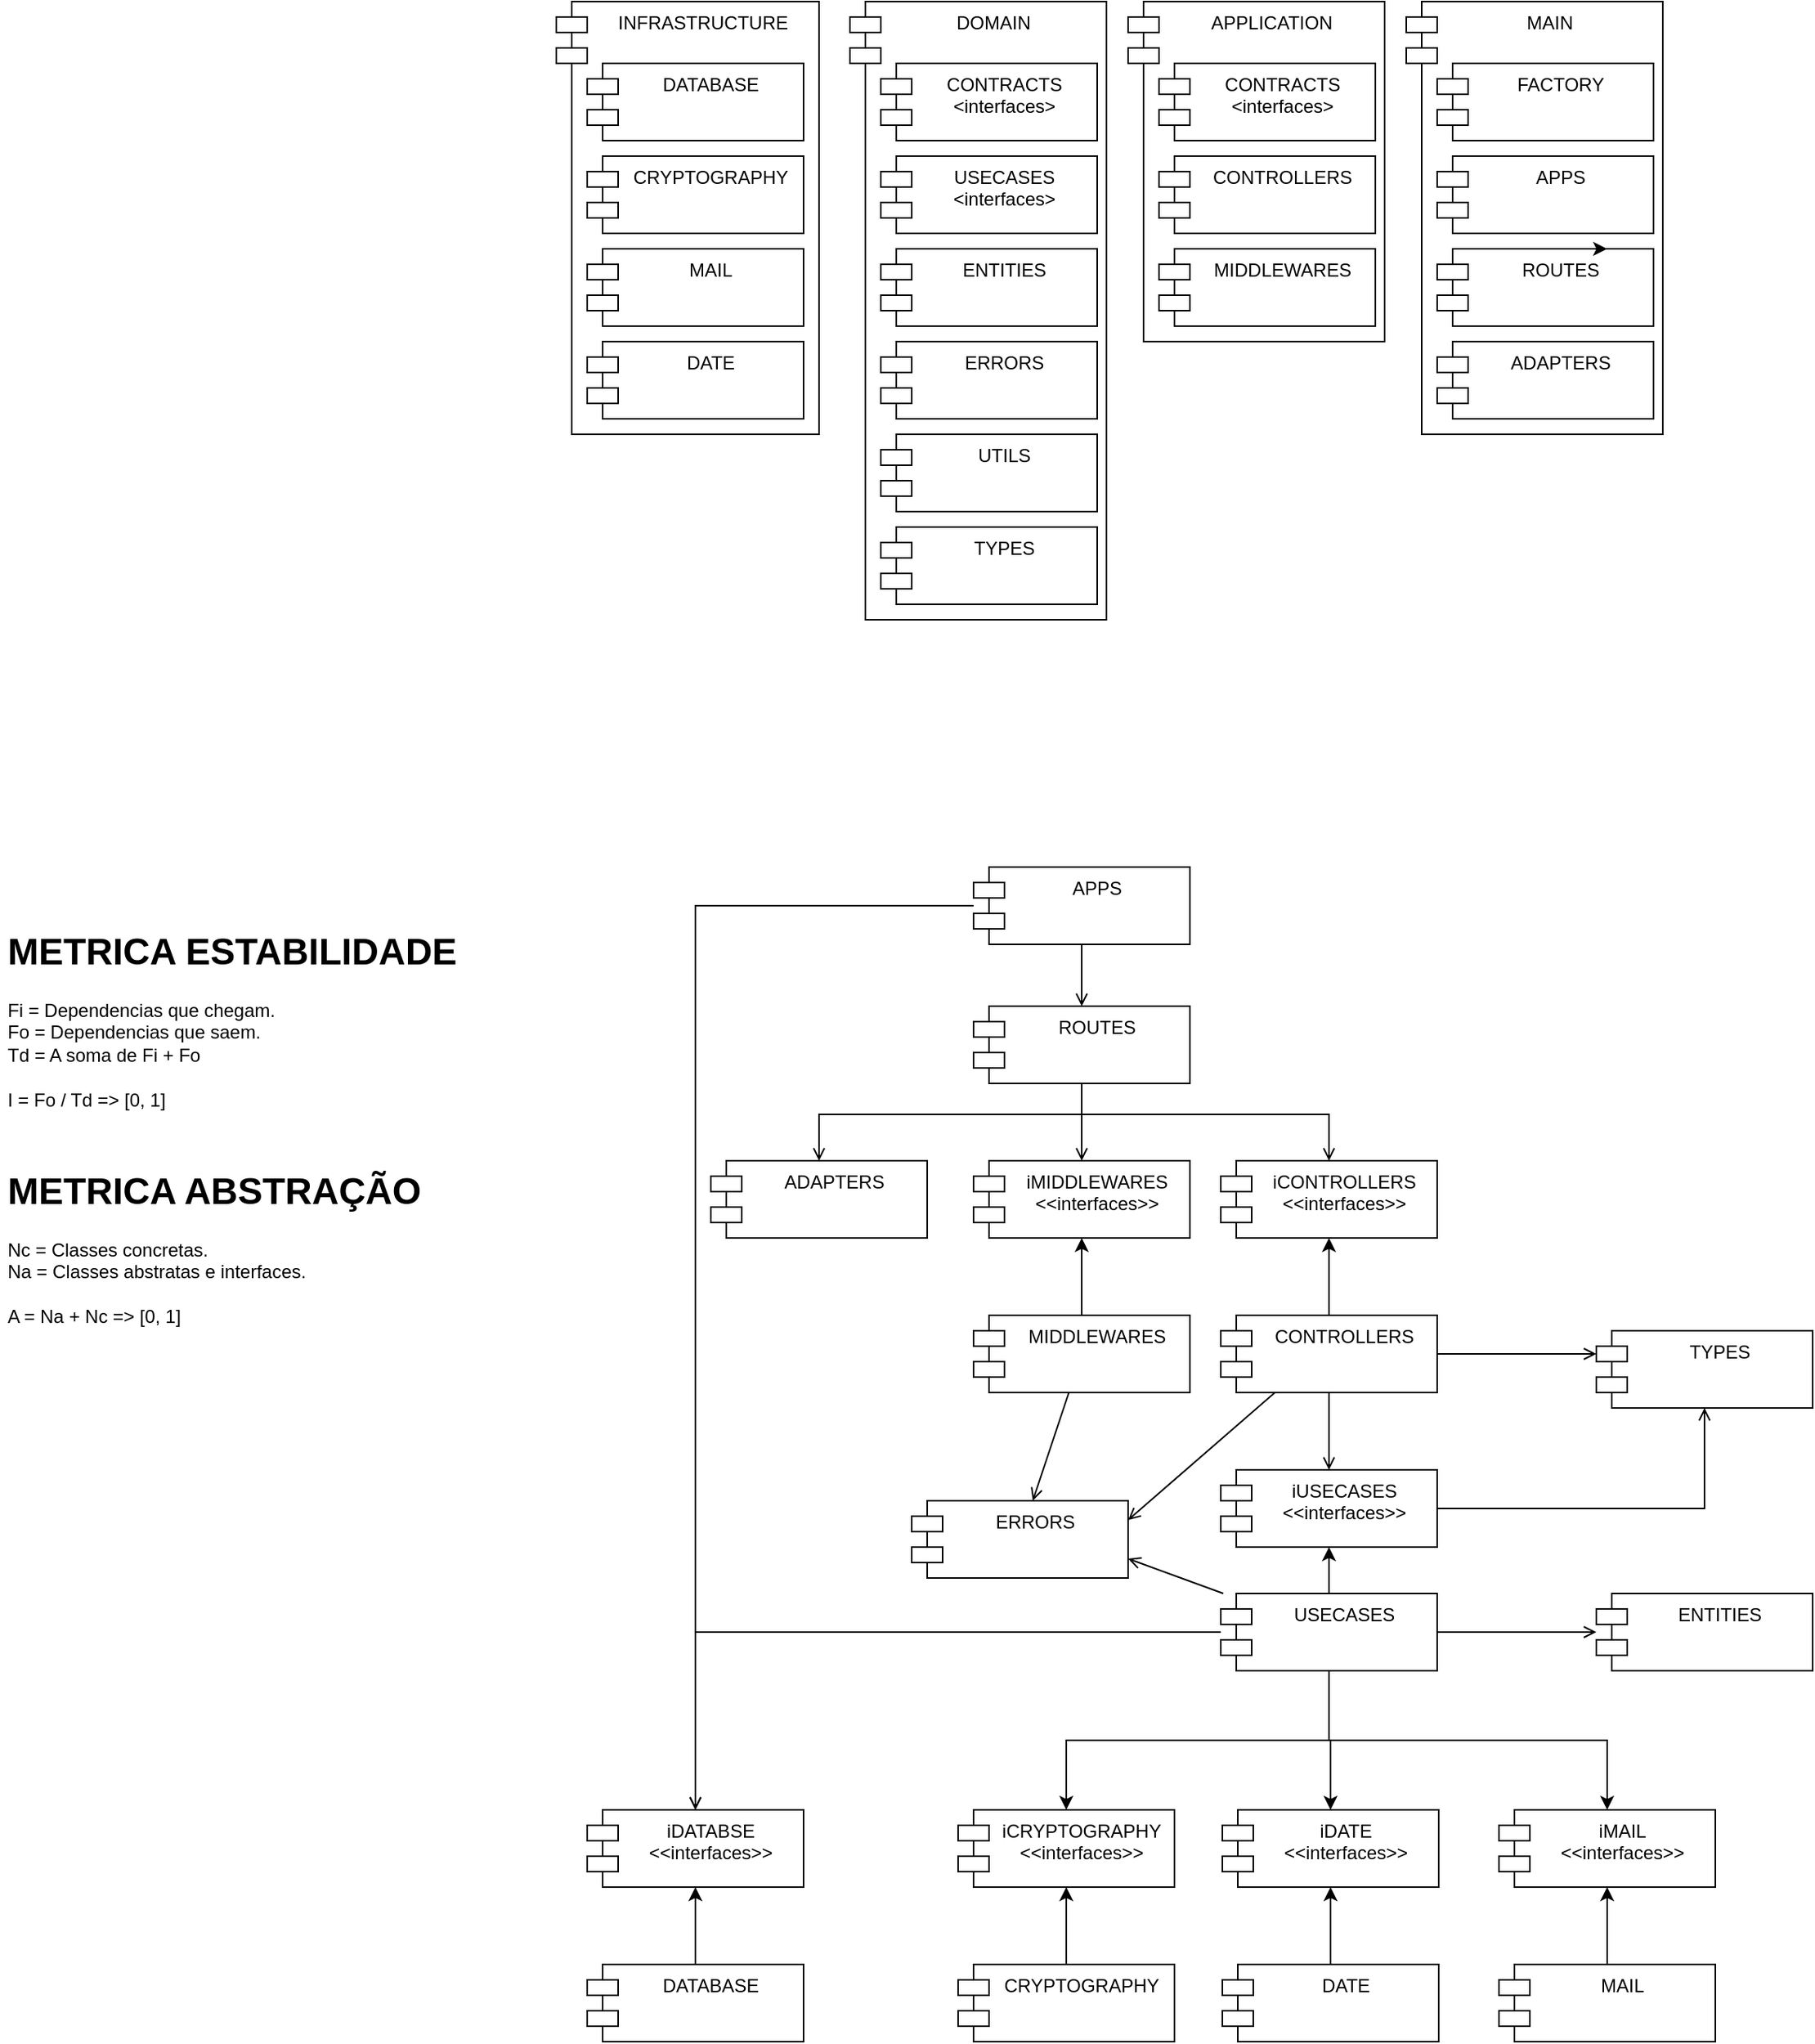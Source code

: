 <mxfile version="20.8.16" type="device" pages="3"><diagram id="VElia8C9AFNVrnkQ652E" name="Diagrama de componentes"><mxGraphModel dx="1668" dy="565" grid="1" gridSize="10" guides="1" tooltips="1" connect="1" arrows="1" fold="1" page="0" pageScale="1" pageWidth="827" pageHeight="1169" math="0" shadow="0"><root><mxCell id="0"/><mxCell id="1" parent="0"/><mxCell id="bzupUNfqwaUXeUByAoge-1" value="INFRASTRUCTURE" style="shape=module;align=left;spacingLeft=20;align=center;verticalAlign=top;" parent="1" vertex="1"><mxGeometry x="400" y="640" width="170" height="280" as="geometry"/></mxCell><mxCell id="bzupUNfqwaUXeUByAoge-2" value="CRYPTOGRAPHY" style="shape=module;align=left;spacingLeft=20;align=center;verticalAlign=top;" parent="1" vertex="1"><mxGeometry x="420" y="740" width="140" height="50" as="geometry"/></mxCell><mxCell id="bzupUNfqwaUXeUByAoge-3" value="DATABASE" style="shape=module;align=left;spacingLeft=20;align=center;verticalAlign=top;" parent="1" vertex="1"><mxGeometry x="420" y="680" width="140" height="50" as="geometry"/></mxCell><mxCell id="bzupUNfqwaUXeUByAoge-4" value="DOMAIN" style="shape=module;align=left;spacingLeft=20;align=center;verticalAlign=top;" parent="1" vertex="1"><mxGeometry x="590" y="640" width="166" height="400" as="geometry"/></mxCell><mxCell id="bzupUNfqwaUXeUByAoge-5" value="USECASES&#10;&lt;interfaces&gt;" style="shape=module;align=left;spacingLeft=20;align=center;verticalAlign=top;" parent="1" vertex="1"><mxGeometry x="610" y="740" width="140" height="50" as="geometry"/></mxCell><mxCell id="bzupUNfqwaUXeUByAoge-6" value="ENTITIES" style="shape=module;align=left;spacingLeft=20;align=center;verticalAlign=top;" parent="1" vertex="1"><mxGeometry x="610" y="800" width="140" height="50" as="geometry"/></mxCell><mxCell id="bzupUNfqwaUXeUByAoge-7" value="MAIL" style="shape=module;align=left;spacingLeft=20;align=center;verticalAlign=top;" parent="1" vertex="1"><mxGeometry x="420" y="800" width="140" height="50" as="geometry"/></mxCell><mxCell id="bzupUNfqwaUXeUByAoge-8" value="DATE" style="shape=module;align=left;spacingLeft=20;align=center;verticalAlign=top;" parent="1" vertex="1"><mxGeometry x="420" y="860" width="140" height="50" as="geometry"/></mxCell><mxCell id="bzupUNfqwaUXeUByAoge-9" value="ERRORS" style="shape=module;align=left;spacingLeft=20;align=center;verticalAlign=top;" parent="1" vertex="1"><mxGeometry x="610" y="860" width="140" height="50" as="geometry"/></mxCell><mxCell id="bzupUNfqwaUXeUByAoge-10" value="UTILS" style="shape=module;align=left;spacingLeft=20;align=center;verticalAlign=top;" parent="1" vertex="1"><mxGeometry x="610" y="920" width="140" height="50" as="geometry"/></mxCell><mxCell id="bzupUNfqwaUXeUByAoge-11" value="TYPES" style="shape=module;align=left;spacingLeft=20;align=center;verticalAlign=top;" parent="1" vertex="1"><mxGeometry x="610" y="980" width="140" height="50" as="geometry"/></mxCell><mxCell id="bzupUNfqwaUXeUByAoge-12" value="CONTRACTS&#10;&lt;interfaces&gt;" style="shape=module;align=left;spacingLeft=20;align=center;verticalAlign=top;" parent="1" vertex="1"><mxGeometry x="610" y="680" width="140" height="50" as="geometry"/></mxCell><mxCell id="bzupUNfqwaUXeUByAoge-13" value="APPLICATION" style="shape=module;align=left;spacingLeft=20;align=center;verticalAlign=top;" parent="1" vertex="1"><mxGeometry x="770" y="640" width="166" height="220" as="geometry"/></mxCell><mxCell id="bzupUNfqwaUXeUByAoge-14" value="CONTRACTS&#10;&lt;interfaces&gt;" style="shape=module;align=left;spacingLeft=20;align=center;verticalAlign=top;" parent="1" vertex="1"><mxGeometry x="790" y="680" width="140" height="50" as="geometry"/></mxCell><mxCell id="bzupUNfqwaUXeUByAoge-15" value="MIDDLEWARES" style="shape=module;align=left;spacingLeft=20;align=center;verticalAlign=top;" parent="1" vertex="1"><mxGeometry x="790" y="800" width="140" height="50" as="geometry"/></mxCell><mxCell id="bzupUNfqwaUXeUByAoge-16" value="CONTROLLERS" style="shape=module;align=left;spacingLeft=20;align=center;verticalAlign=top;" parent="1" vertex="1"><mxGeometry x="790" y="740" width="140" height="50" as="geometry"/></mxCell><mxCell id="bzupUNfqwaUXeUByAoge-17" value="MAIN" style="shape=module;align=left;spacingLeft=20;align=center;verticalAlign=top;" parent="1" vertex="1"><mxGeometry x="950" y="640" width="166" height="280" as="geometry"/></mxCell><mxCell id="bzupUNfqwaUXeUByAoge-18" value="FACTORY" style="shape=module;align=left;spacingLeft=20;align=center;verticalAlign=top;" parent="1" vertex="1"><mxGeometry x="970" y="680" width="140" height="50" as="geometry"/></mxCell><mxCell id="bzupUNfqwaUXeUByAoge-19" value="APPS" style="shape=module;align=left;spacingLeft=20;align=center;verticalAlign=top;" parent="1" vertex="1"><mxGeometry x="970" y="740" width="140" height="50" as="geometry"/></mxCell><mxCell id="bzupUNfqwaUXeUByAoge-20" value="ROUTES" style="shape=module;align=left;spacingLeft=20;align=center;verticalAlign=top;" parent="1" vertex="1"><mxGeometry x="970" y="800" width="140" height="50" as="geometry"/></mxCell><mxCell id="bzupUNfqwaUXeUByAoge-21" value="ADAPTERS" style="shape=module;align=left;spacingLeft=20;align=center;verticalAlign=top;" parent="1" vertex="1"><mxGeometry x="970" y="860" width="140" height="50" as="geometry"/></mxCell><mxCell id="bzupUNfqwaUXeUByAoge-22" value="" style="edgeStyle=none;orthogonalLoop=1;jettySize=auto;html=1;rounded=0;" parent="1" edge="1"><mxGeometry width="80" relative="1" as="geometry"><mxPoint x="1000" y="800" as="sourcePoint"/><mxPoint x="1080" y="800" as="targetPoint"/><Array as="points"/></mxGeometry></mxCell><mxCell id="Pc6xM7yI44NEJsOnrkXU-22" style="edgeStyle=orthogonalEdgeStyle;rounded=0;orthogonalLoop=1;jettySize=auto;html=1;" parent="1" source="14QRHQnHS9irJhKtYk4u-1" target="Pc6xM7yI44NEJsOnrkXU-20" edge="1"><mxGeometry relative="1" as="geometry"/></mxCell><mxCell id="14QRHQnHS9irJhKtYk4u-1" value="DATABASE" style="shape=module;align=left;spacingLeft=20;align=center;verticalAlign=top;" parent="1" vertex="1"><mxGeometry x="420" y="1910" width="140" height="50" as="geometry"/></mxCell><mxCell id="14QRHQnHS9irJhKtYk4u-5" style="edgeStyle=orthogonalEdgeStyle;rounded=0;orthogonalLoop=1;jettySize=auto;html=1;endArrow=open;endFill=0;" parent="1" source="14QRHQnHS9irJhKtYk4u-2" target="14QRHQnHS9irJhKtYk4u-4" edge="1"><mxGeometry relative="1" as="geometry"/></mxCell><mxCell id="14QRHQnHS9irJhKtYk4u-20" style="edgeStyle=orthogonalEdgeStyle;rounded=0;orthogonalLoop=1;jettySize=auto;html=1;endArrow=open;endFill=0;" parent="1" source="14QRHQnHS9irJhKtYk4u-2" target="Pc6xM7yI44NEJsOnrkXU-20" edge="1"><mxGeometry relative="1" as="geometry"/></mxCell><mxCell id="14QRHQnHS9irJhKtYk4u-2" value="APPS" style="shape=module;align=left;spacingLeft=20;align=center;verticalAlign=top;" parent="1" vertex="1"><mxGeometry x="670" y="1200" width="140" height="50" as="geometry"/></mxCell><mxCell id="8gjTuUA5dMGBOC_g-WDx-4" style="edgeStyle=orthogonalEdgeStyle;rounded=0;orthogonalLoop=1;jettySize=auto;html=1;endArrow=open;endFill=0;" parent="1" source="14QRHQnHS9irJhKtYk4u-4" target="Pc6xM7yI44NEJsOnrkXU-25" edge="1"><mxGeometry relative="1" as="geometry"/></mxCell><mxCell id="8gjTuUA5dMGBOC_g-WDx-5" style="edgeStyle=orthogonalEdgeStyle;rounded=0;orthogonalLoop=1;jettySize=auto;html=1;endArrow=open;endFill=0;" parent="1" source="14QRHQnHS9irJhKtYk4u-4" target="14QRHQnHS9irJhKtYk4u-9" edge="1"><mxGeometry relative="1" as="geometry"><Array as="points"><mxPoint x="740" y="1360"/><mxPoint x="570" y="1360"/></Array></mxGeometry></mxCell><mxCell id="8gjTuUA5dMGBOC_g-WDx-6" style="edgeStyle=orthogonalEdgeStyle;rounded=0;orthogonalLoop=1;jettySize=auto;html=1;endArrow=open;endFill=0;entryX=0.5;entryY=0;entryDx=0;entryDy=0;" parent="1" source="14QRHQnHS9irJhKtYk4u-4" target="Pc6xM7yI44NEJsOnrkXU-23" edge="1"><mxGeometry relative="1" as="geometry"><Array as="points"><mxPoint x="740" y="1360"/><mxPoint x="900" y="1360"/><mxPoint x="900" y="1380"/></Array></mxGeometry></mxCell><mxCell id="14QRHQnHS9irJhKtYk4u-4" value="ROUTES" style="shape=module;align=left;spacingLeft=20;align=center;verticalAlign=top;" parent="1" vertex="1"><mxGeometry x="670" y="1290" width="140" height="50" as="geometry"/></mxCell><mxCell id="14QRHQnHS9irJhKtYk4u-9" value="ADAPTERS" style="shape=module;align=left;spacingLeft=20;align=center;verticalAlign=top;" parent="1" vertex="1"><mxGeometry x="500" y="1390" width="140" height="50" as="geometry"/></mxCell><mxCell id="14QRHQnHS9irJhKtYk4u-24" style="edgeStyle=orthogonalEdgeStyle;rounded=0;orthogonalLoop=1;jettySize=auto;html=1;endArrow=open;endFill=0;entryX=0.5;entryY=0;entryDx=0;entryDy=0;" parent="1" source="14QRHQnHS9irJhKtYk4u-10" target="Pc6xM7yI44NEJsOnrkXU-1" edge="1"><mxGeometry relative="1" as="geometry"/></mxCell><mxCell id="14QRHQnHS9irJhKtYk4u-48" style="rounded=0;orthogonalLoop=1;jettySize=auto;html=1;endArrow=open;endFill=0;exitX=0.25;exitY=1;exitDx=0;exitDy=0;entryX=1;entryY=0.25;entryDx=0;entryDy=0;" parent="1" source="14QRHQnHS9irJhKtYk4u-10" target="14QRHQnHS9irJhKtYk4u-43" edge="1"><mxGeometry relative="1" as="geometry"/></mxCell><mxCell id="14QRHQnHS9irJhKtYk4u-52" style="edgeStyle=orthogonalEdgeStyle;rounded=0;orthogonalLoop=1;jettySize=auto;html=1;endArrow=open;endFill=0;entryX=0;entryY=0;entryDx=0;entryDy=15;entryPerimeter=0;" parent="1" source="14QRHQnHS9irJhKtYk4u-10" target="14QRHQnHS9irJhKtYk4u-51" edge="1"><mxGeometry relative="1" as="geometry"/></mxCell><mxCell id="Pc6xM7yI44NEJsOnrkXU-24" style="edgeStyle=orthogonalEdgeStyle;rounded=0;orthogonalLoop=1;jettySize=auto;html=1;" parent="1" source="14QRHQnHS9irJhKtYk4u-10" target="Pc6xM7yI44NEJsOnrkXU-23" edge="1"><mxGeometry relative="1" as="geometry"/></mxCell><mxCell id="14QRHQnHS9irJhKtYk4u-10" value="CONTROLLERS" style="shape=module;align=left;spacingLeft=20;align=center;verticalAlign=top;" parent="1" vertex="1"><mxGeometry x="830" y="1490" width="140" height="50" as="geometry"/></mxCell><mxCell id="14QRHQnHS9irJhKtYk4u-45" style="rounded=0;orthogonalLoop=1;jettySize=auto;html=1;endArrow=open;endFill=0;" parent="1" source="14QRHQnHS9irJhKtYk4u-11" target="14QRHQnHS9irJhKtYk4u-43" edge="1"><mxGeometry relative="1" as="geometry"/></mxCell><mxCell id="Pc6xM7yI44NEJsOnrkXU-26" style="edgeStyle=orthogonalEdgeStyle;rounded=0;orthogonalLoop=1;jettySize=auto;html=1;" parent="1" source="14QRHQnHS9irJhKtYk4u-11" target="Pc6xM7yI44NEJsOnrkXU-25" edge="1"><mxGeometry relative="1" as="geometry"/></mxCell><mxCell id="14QRHQnHS9irJhKtYk4u-11" value="MIDDLEWARES" style="shape=module;align=left;spacingLeft=20;align=center;verticalAlign=top;" parent="1" vertex="1"><mxGeometry x="670" y="1490" width="140" height="50" as="geometry"/></mxCell><mxCell id="14QRHQnHS9irJhKtYk4u-25" style="edgeStyle=orthogonalEdgeStyle;rounded=0;orthogonalLoop=1;jettySize=auto;html=1;endArrow=open;endFill=0;entryX=0.5;entryY=0;entryDx=0;entryDy=0;" parent="1" source="14QRHQnHS9irJhKtYk4u-18" target="Pc6xM7yI44NEJsOnrkXU-20" edge="1"><mxGeometry relative="1" as="geometry"/></mxCell><mxCell id="14QRHQnHS9irJhKtYk4u-35" style="edgeStyle=orthogonalEdgeStyle;rounded=0;orthogonalLoop=1;jettySize=auto;html=1;endArrow=open;endFill=0;" parent="1" source="14QRHQnHS9irJhKtYk4u-18" target="14QRHQnHS9irJhKtYk4u-30" edge="1"><mxGeometry relative="1" as="geometry"/></mxCell><mxCell id="14QRHQnHS9irJhKtYk4u-47" style="rounded=0;orthogonalLoop=1;jettySize=auto;html=1;endArrow=open;endFill=0;entryX=1;entryY=0.75;entryDx=0;entryDy=0;" parent="1" source="14QRHQnHS9irJhKtYk4u-18" target="14QRHQnHS9irJhKtYk4u-43" edge="1"><mxGeometry relative="1" as="geometry"><mxPoint x="810" y="1600" as="targetPoint"/></mxGeometry></mxCell><mxCell id="14QRHQnHS9irJhKtYk4u-53" style="rounded=0;orthogonalLoop=1;jettySize=auto;html=1;endArrow=open;endFill=0;exitX=1;exitY=0.5;exitDx=0;exitDy=0;edgeStyle=orthogonalEdgeStyle;" parent="1" source="Pc6xM7yI44NEJsOnrkXU-1" target="14QRHQnHS9irJhKtYk4u-51" edge="1"><mxGeometry relative="1" as="geometry"/></mxCell><mxCell id="Pc6xM7yI44NEJsOnrkXU-2" style="edgeStyle=orthogonalEdgeStyle;rounded=0;orthogonalLoop=1;jettySize=auto;html=1;" parent="1" source="14QRHQnHS9irJhKtYk4u-18" target="Pc6xM7yI44NEJsOnrkXU-1" edge="1"><mxGeometry relative="1" as="geometry"/></mxCell><mxCell id="Pc6xM7yI44NEJsOnrkXU-14" style="edgeStyle=orthogonalEdgeStyle;rounded=0;orthogonalLoop=1;jettySize=auto;html=1;exitX=0.5;exitY=1;exitDx=0;exitDy=0;" parent="1" source="14QRHQnHS9irJhKtYk4u-18" target="Pc6xM7yI44NEJsOnrkXU-4" edge="1"><mxGeometry relative="1" as="geometry"/></mxCell><mxCell id="Pc6xM7yI44NEJsOnrkXU-15" style="edgeStyle=orthogonalEdgeStyle;rounded=0;orthogonalLoop=1;jettySize=auto;html=1;" parent="1" source="14QRHQnHS9irJhKtYk4u-18" target="Pc6xM7yI44NEJsOnrkXU-9" edge="1"><mxGeometry relative="1" as="geometry"/></mxCell><mxCell id="Pc6xM7yI44NEJsOnrkXU-16" style="edgeStyle=orthogonalEdgeStyle;rounded=0;orthogonalLoop=1;jettySize=auto;html=1;exitX=0.5;exitY=1;exitDx=0;exitDy=0;" parent="1" source="14QRHQnHS9irJhKtYk4u-18" target="Pc6xM7yI44NEJsOnrkXU-8" edge="1"><mxGeometry relative="1" as="geometry"/></mxCell><mxCell id="14QRHQnHS9irJhKtYk4u-18" value="USECASES" style="shape=module;align=left;spacingLeft=20;align=center;verticalAlign=top;" parent="1" vertex="1"><mxGeometry x="830" y="1670" width="140" height="50" as="geometry"/></mxCell><mxCell id="Pc6xM7yI44NEJsOnrkXU-17" style="edgeStyle=orthogonalEdgeStyle;rounded=0;orthogonalLoop=1;jettySize=auto;html=1;" parent="1" source="14QRHQnHS9irJhKtYk4u-26" target="Pc6xM7yI44NEJsOnrkXU-4" edge="1"><mxGeometry relative="1" as="geometry"/></mxCell><mxCell id="14QRHQnHS9irJhKtYk4u-26" value="CRYPTOGRAPHY" style="shape=module;align=left;spacingLeft=20;align=center;verticalAlign=top;" parent="1" vertex="1"><mxGeometry x="660" y="1910" width="140" height="50" as="geometry"/></mxCell><mxCell id="14QRHQnHS9irJhKtYk4u-30" value="ENTITIES" style="shape=module;align=left;spacingLeft=20;align=center;verticalAlign=top;" parent="1" vertex="1"><mxGeometry x="1073" y="1670" width="140" height="50" as="geometry"/></mxCell><mxCell id="Pc6xM7yI44NEJsOnrkXU-19" style="edgeStyle=orthogonalEdgeStyle;rounded=0;orthogonalLoop=1;jettySize=auto;html=1;" parent="1" source="14QRHQnHS9irJhKtYk4u-32" target="Pc6xM7yI44NEJsOnrkXU-8" edge="1"><mxGeometry relative="1" as="geometry"/></mxCell><mxCell id="14QRHQnHS9irJhKtYk4u-32" value="MAIL" style="shape=module;align=left;spacingLeft=20;align=center;verticalAlign=top;" parent="1" vertex="1"><mxGeometry x="1010" y="1910" width="140" height="50" as="geometry"/></mxCell><mxCell id="Pc6xM7yI44NEJsOnrkXU-18" style="edgeStyle=orthogonalEdgeStyle;rounded=0;orthogonalLoop=1;jettySize=auto;html=1;" parent="1" source="14QRHQnHS9irJhKtYk4u-37" target="Pc6xM7yI44NEJsOnrkXU-9" edge="1"><mxGeometry relative="1" as="geometry"/></mxCell><mxCell id="14QRHQnHS9irJhKtYk4u-37" value="DATE" style="shape=module;align=left;spacingLeft=20;align=center;verticalAlign=top;" parent="1" vertex="1"><mxGeometry x="831" y="1910" width="140" height="50" as="geometry"/></mxCell><mxCell id="14QRHQnHS9irJhKtYk4u-43" value="ERRORS" style="shape=module;align=left;spacingLeft=20;align=center;verticalAlign=top;" parent="1" vertex="1"><mxGeometry x="630" y="1610" width="140" height="50" as="geometry"/></mxCell><mxCell id="14QRHQnHS9irJhKtYk4u-51" value="TYPES" style="shape=module;align=left;spacingLeft=20;align=center;verticalAlign=top;" parent="1" vertex="1"><mxGeometry x="1073" y="1500" width="140" height="50" as="geometry"/></mxCell><mxCell id="Pc6xM7yI44NEJsOnrkXU-1" value="iUSECASES&#10;&lt;&lt;interfaces&gt;&gt;" style="shape=module;align=left;spacingLeft=20;align=center;verticalAlign=top;" parent="1" vertex="1"><mxGeometry x="830" y="1590" width="140" height="50" as="geometry"/></mxCell><mxCell id="Pc6xM7yI44NEJsOnrkXU-4" value="iCRYPTOGRAPHY&#10;&lt;&lt;interfaces&gt;&gt;" style="shape=module;align=left;spacingLeft=20;align=center;verticalAlign=top;" parent="1" vertex="1"><mxGeometry x="660" y="1810" width="140" height="50" as="geometry"/></mxCell><mxCell id="Pc6xM7yI44NEJsOnrkXU-8" value="iMAIL&#10;&lt;&lt;interfaces&gt;&gt;" style="shape=module;align=left;spacingLeft=20;align=center;verticalAlign=top;" parent="1" vertex="1"><mxGeometry x="1010" y="1810" width="140" height="50" as="geometry"/></mxCell><mxCell id="Pc6xM7yI44NEJsOnrkXU-9" value="iDATE&#10;&lt;&lt;interfaces&gt;&gt;" style="shape=module;align=left;spacingLeft=20;align=center;verticalAlign=top;" parent="1" vertex="1"><mxGeometry x="831" y="1810" width="140" height="50" as="geometry"/></mxCell><mxCell id="Pc6xM7yI44NEJsOnrkXU-20" value="iDATABSE&#10;&lt;&lt;interfaces&gt;&gt;" style="shape=module;align=left;spacingLeft=20;align=center;verticalAlign=top;" parent="1" vertex="1"><mxGeometry x="420" y="1810" width="140" height="50" as="geometry"/></mxCell><mxCell id="Pc6xM7yI44NEJsOnrkXU-23" value="iCONTROLLERS&#10;&lt;&lt;interfaces&gt;&gt;" style="shape=module;align=left;spacingLeft=20;align=center;verticalAlign=top;" parent="1" vertex="1"><mxGeometry x="830" y="1390" width="140" height="50" as="geometry"/></mxCell><mxCell id="Pc6xM7yI44NEJsOnrkXU-25" value="iMIDDLEWARES&#10;&lt;&lt;interfaces&gt;&gt;" style="shape=module;align=left;spacingLeft=20;align=center;verticalAlign=top;" parent="1" vertex="1"><mxGeometry x="670" y="1390" width="140" height="50" as="geometry"/></mxCell><mxCell id="wcuoeM55fDMKhqLq_PiE-1" value="&lt;h1&gt;METRICA ESTABILIDADE&lt;/h1&gt;&lt;div&gt;Fi = Dependencias que chegam.&lt;/div&gt;&lt;div&gt;Fo = Dependencias que saem.&lt;/div&gt;&lt;div&gt;Td = A soma de Fi + Fo&lt;/div&gt;&lt;div&gt;&lt;br&gt;&lt;/div&gt;&lt;div&gt;I = Fo / Td =&amp;gt; [0, 1]&amp;nbsp;&lt;/div&gt;" style="text;html=1;strokeColor=none;fillColor=none;spacing=5;spacingTop=-20;whiteSpace=wrap;overflow=hidden;rounded=0;" vertex="1" parent="1"><mxGeometry x="40" y="1235" width="330" height="145" as="geometry"/></mxCell><mxCell id="wcuoeM55fDMKhqLq_PiE-2" value="&lt;h1&gt;METRICA ABSTRAÇÃO&lt;/h1&gt;&lt;div&gt;Nc = Classes concretas.&lt;/div&gt;&lt;div&gt;Na = Classes abstratas e interfaces.&lt;/div&gt;&lt;div&gt;&lt;br&gt;&lt;/div&gt;&lt;div&gt;A = Na + Nc =&amp;gt; [0, 1]&lt;/div&gt;" style="text;html=1;strokeColor=none;fillColor=none;spacing=5;spacingTop=-20;whiteSpace=wrap;overflow=hidden;rounded=0;" vertex="1" parent="1"><mxGeometry x="40" y="1390" width="330" height="110" as="geometry"/></mxCell></root></mxGraphModel></diagram><diagram id="5FgSBGw2F0nxni1_XpTn" name="PKG_Database"><mxGraphModel dx="1195" dy="-472" grid="1" gridSize="10" guides="1" tooltips="1" connect="1" arrows="1" fold="1" page="1" pageScale="1" pageWidth="827" pageHeight="1169" math="0" shadow="0"><root><mxCell id="0"/><mxCell id="1" parent="0"/><mxCell id="gYrp7-LQEBSV-KhqRKTe-8" value="DATABASE" style="swimlane;whiteSpace=wrap;html=1;fontSize=12;" vertex="1" parent="1"><mxGeometry x="210" y="1610" width="404" height="284" as="geometry"><mxRectangle x="210" y="1610" width="110" height="30" as="alternateBounds"/></mxGeometry></mxCell><mxCell id="gYrp7-LQEBSV-KhqRKTe-5" value="&lt;font style=&quot;&quot;&gt;&lt;font style=&quot;font-size: 12px;&quot;&gt;&amp;lt;&amp;lt;class&amp;gt;&amp;gt;&lt;/font&gt;&lt;br&gt;&lt;span style=&quot;font-size: 14px;&quot;&gt;MongoDB&lt;/span&gt;&lt;br&gt;&lt;/font&gt;" style="rounded=0;whiteSpace=wrap;html=1;" vertex="1" parent="gYrp7-LQEBSV-KhqRKTe-8"><mxGeometry x="60" y="60" width="120" height="40" as="geometry"/></mxCell><mxCell id="gYrp7-LQEBSV-KhqRKTe-7" value="&lt;font style=&quot;&quot;&gt;&lt;font style=&quot;font-size: 12px;&quot;&gt;&amp;lt;&amp;lt;interface&amp;gt;&amp;gt;&lt;/font&gt;&lt;br&gt;&lt;span style=&quot;font-size: 14px;&quot;&gt;iDatabase&lt;/span&gt;&lt;/font&gt;" style="rounded=0;whiteSpace=wrap;html=1;" vertex="1" parent="gYrp7-LQEBSV-KhqRKTe-8"><mxGeometry x="220" y="60" width="120" height="40" as="geometry"/></mxCell><mxCell id="gYrp7-LQEBSV-KhqRKTe-2" value="&lt;font style=&quot;&quot;&gt;&lt;font style=&quot;font-size: 12px;&quot;&gt;&amp;lt;&amp;lt;interface&amp;gt;&amp;gt;&lt;/font&gt;&lt;br&gt;&lt;span style=&quot;font-size: 14px;&quot;&gt;iSession&lt;/span&gt;&lt;/font&gt;" style="rounded=0;whiteSpace=wrap;html=1;" vertex="1" parent="gYrp7-LQEBSV-KhqRKTe-8"><mxGeometry x="220" y="130" width="120" height="40" as="geometry"/></mxCell><mxCell id="gYrp7-LQEBSV-KhqRKTe-3" value="&lt;font style=&quot;&quot;&gt;&lt;font style=&quot;font-size: 12px;&quot;&gt;&amp;lt;&amp;lt;interface&amp;gt;&amp;gt;&lt;/font&gt;&lt;br&gt;&lt;span style=&quot;font-size: 14px;&quot;&gt;iTransaction&lt;/span&gt;&lt;br&gt;&lt;/font&gt;" style="rounded=0;whiteSpace=wrap;html=1;" vertex="1" parent="gYrp7-LQEBSV-KhqRKTe-8"><mxGeometry x="220" y="200" width="120" height="40" as="geometry"/></mxCell><mxCell id="gYrp7-LQEBSV-KhqRKTe-4" style="edgeStyle=orthogonalEdgeStyle;rounded=0;orthogonalLoop=1;jettySize=auto;html=1;fontSize=12;endArrow=open;endFill=0;" edge="1" parent="gYrp7-LQEBSV-KhqRKTe-8" source="gYrp7-LQEBSV-KhqRKTe-5" target="gYrp7-LQEBSV-KhqRKTe-7"><mxGeometry relative="1" as="geometry"/></mxCell><mxCell id="gYrp7-LQEBSV-KhqRKTe-6" style="edgeStyle=orthogonalEdgeStyle;rounded=0;orthogonalLoop=1;jettySize=auto;html=1;fontSize=12;endArrow=open;endFill=0;" edge="1" parent="gYrp7-LQEBSV-KhqRKTe-8" source="gYrp7-LQEBSV-KhqRKTe-7" target="gYrp7-LQEBSV-KhqRKTe-2"><mxGeometry relative="1" as="geometry"/></mxCell><mxCell id="gYrp7-LQEBSV-KhqRKTe-1" style="edgeStyle=orthogonalEdgeStyle;rounded=0;orthogonalLoop=1;jettySize=auto;html=1;fontSize=12;endArrow=open;endFill=0;" edge="1" parent="gYrp7-LQEBSV-KhqRKTe-8" source="gYrp7-LQEBSV-KhqRKTe-2" target="gYrp7-LQEBSV-KhqRKTe-3"><mxGeometry relative="1" as="geometry"/></mxCell></root></mxGraphModel></diagram><diagram name="PKG_Usecase" id="d3E1jhwzl7cHxNh_o3Ct"><mxGraphModel dx="989" dy="-592" grid="1" gridSize="10" guides="1" tooltips="1" connect="1" arrows="1" fold="1" page="1" pageScale="1" pageWidth="827" pageHeight="1169" math="0" shadow="0"><root><mxCell id="BzvaHTq2x77byryVXOQs-0"/><mxCell id="BzvaHTq2x77byryVXOQs-1" parent="BzvaHTq2x77byryVXOQs-0"/><mxCell id="BzvaHTq2x77byryVXOQs-2" value="USECASES" style="swimlane;whiteSpace=wrap;html=1;fontSize=12;" vertex="1" parent="BzvaHTq2x77byryVXOQs-1"><mxGeometry x="250" y="1600" width="270" height="270" as="geometry"><mxRectangle x="210" y="1610" width="110" height="30" as="alternateBounds"/></mxGeometry></mxCell><mxCell id="BzvaHTq2x77byryVXOQs-3" value="&lt;font style=&quot;&quot;&gt;&lt;font style=&quot;font-size: 12px;&quot;&gt;&amp;lt;&amp;lt;class&amp;gt;&amp;gt;&lt;/font&gt;&lt;br&gt;&lt;span style=&quot;font-size: 14px;&quot;&gt;UsecaseConcrete&lt;/span&gt;&lt;br&gt;&lt;/font&gt;" style="rounded=0;whiteSpace=wrap;html=1;" vertex="1" parent="BzvaHTq2x77byryVXOQs-2"><mxGeometry x="57.5" y="50" width="155" height="40" as="geometry"/></mxCell><mxCell id="BzvaHTq2x77byryVXOQs-4" value="&lt;font style=&quot;&quot;&gt;&lt;font style=&quot;font-size: 12px;&quot;&gt;&amp;lt;&amp;lt;interface&amp;gt;&amp;gt;&lt;/font&gt;&lt;br&gt;&lt;span style=&quot;font-size: 14px;&quot;&gt;UsecaseAbsctract&lt;/span&gt;&lt;br&gt;&lt;/font&gt;" style="rounded=0;whiteSpace=wrap;html=1;" vertex="1" parent="BzvaHTq2x77byryVXOQs-2"><mxGeometry x="60" y="112" width="150" height="40" as="geometry"/></mxCell><mxCell id="BzvaHTq2x77byryVXOQs-5" value="&lt;font style=&quot;&quot;&gt;&lt;font style=&quot;font-size: 12px;&quot;&gt;&amp;lt;&amp;lt;interface&amp;gt;&amp;gt;&lt;/font&gt;&lt;br&gt;&lt;span style=&quot;font-size: 14px;&quot;&gt;IUsecase&lt;/span&gt;&lt;br&gt;&lt;/font&gt;" style="rounded=0;whiteSpace=wrap;html=1;" vertex="1" parent="BzvaHTq2x77byryVXOQs-2"><mxGeometry x="60" y="180" width="150" height="40" as="geometry"/></mxCell><mxCell id="BzvaHTq2x77byryVXOQs-7" style="edgeStyle=orthogonalEdgeStyle;rounded=0;orthogonalLoop=1;jettySize=auto;html=1;fontSize=12;endArrow=open;endFill=0;" edge="1" parent="BzvaHTq2x77byryVXOQs-2" source="BzvaHTq2x77byryVXOQs-3" target="BzvaHTq2x77byryVXOQs-4"><mxGeometry relative="1" as="geometry"/></mxCell><mxCell id="BzvaHTq2x77byryVXOQs-8" style="edgeStyle=orthogonalEdgeStyle;rounded=0;orthogonalLoop=1;jettySize=auto;html=1;fontSize=12;endArrow=open;endFill=0;" edge="1" parent="BzvaHTq2x77byryVXOQs-2" source="BzvaHTq2x77byryVXOQs-4" target="BzvaHTq2x77byryVXOQs-5"><mxGeometry relative="1" as="geometry"/></mxCell></root></mxGraphModel></diagram></mxfile>